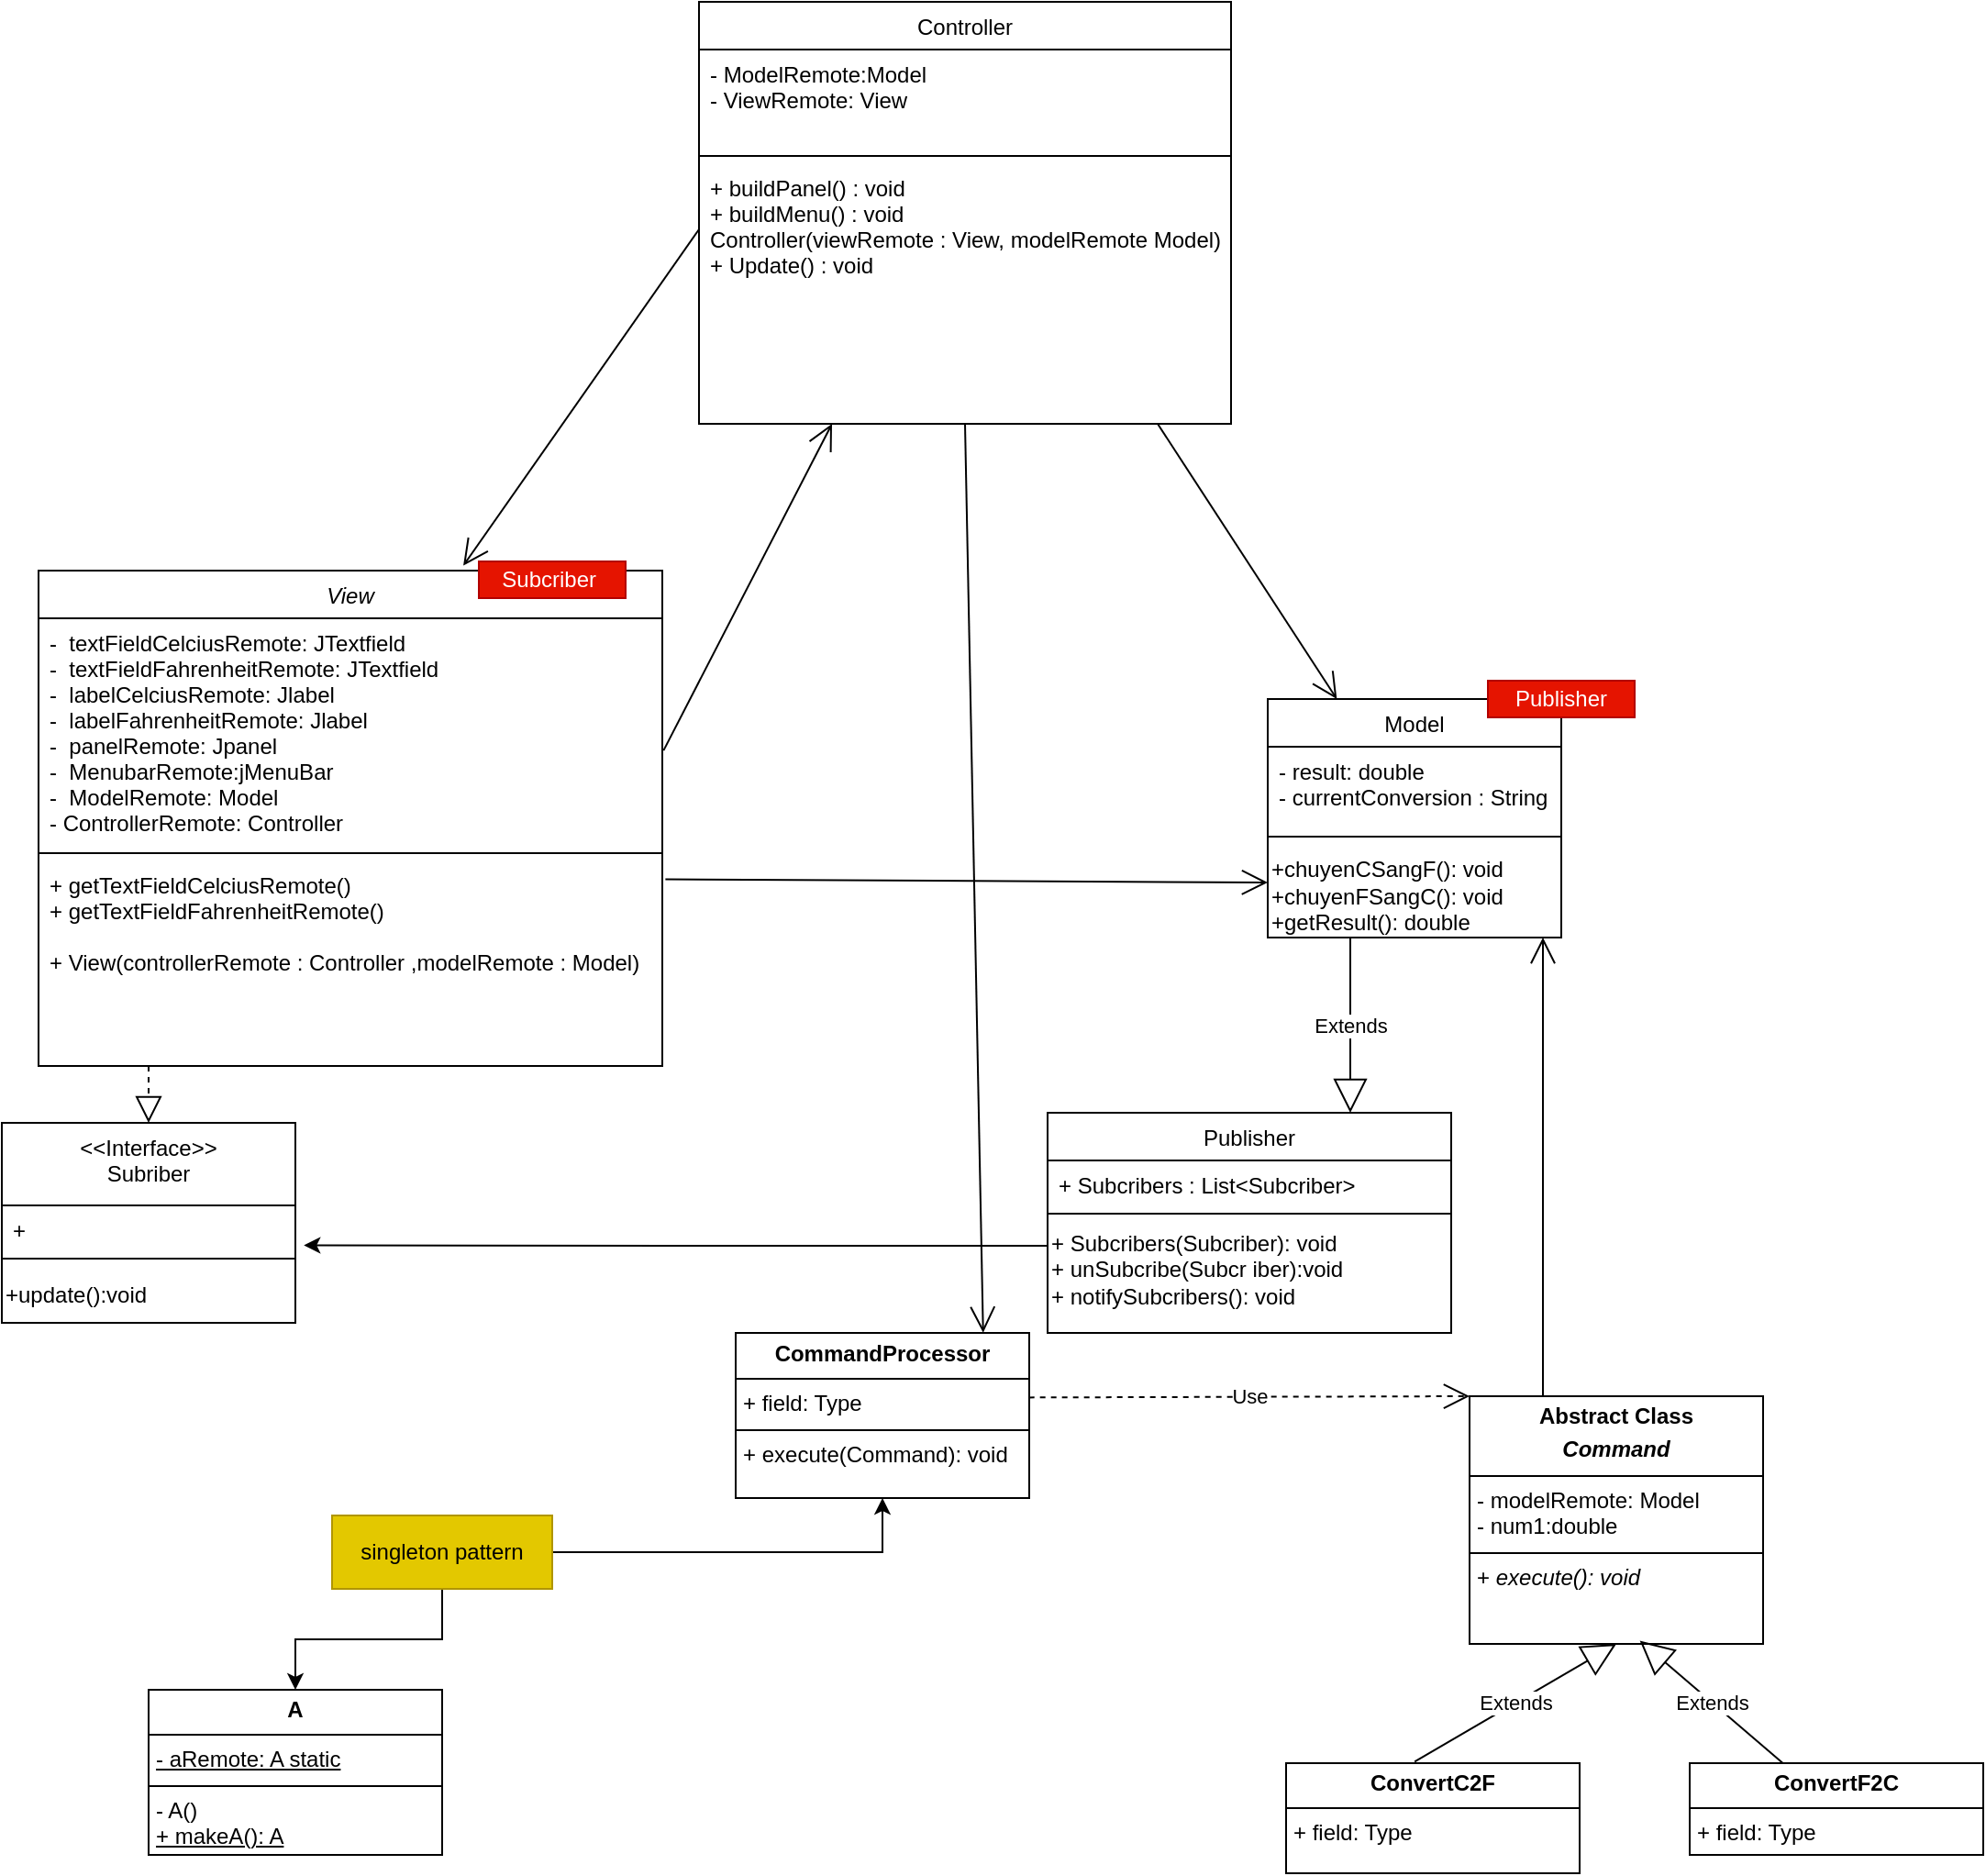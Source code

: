 <mxfile version="24.6.4" type="google">
  <diagram id="C5RBs43oDa-KdzZeNtuy" name="Page-1">
    <mxGraphModel dx="3694" dy="2433" grid="1" gridSize="10" guides="1" tooltips="1" connect="1" arrows="1" fold="1" page="1" pageScale="1" pageWidth="827" pageHeight="1169" math="0" shadow="0">
      <root>
        <mxCell id="WIyWlLk6GJQsqaUBKTNV-0" />
        <mxCell id="WIyWlLk6GJQsqaUBKTNV-1" parent="WIyWlLk6GJQsqaUBKTNV-0" />
        <mxCell id="zkfFHV4jXpPFQw0GAbJ--0" value="View" style="swimlane;fontStyle=2;align=center;verticalAlign=top;childLayout=stackLayout;horizontal=1;startSize=26;horizontalStack=0;resizeParent=1;resizeLast=0;collapsible=1;marginBottom=0;rounded=0;shadow=0;strokeWidth=1;" parent="WIyWlLk6GJQsqaUBKTNV-1" vertex="1">
          <mxGeometry x="-230" y="230" width="340" height="270" as="geometry">
            <mxRectangle x="230" y="140" width="160" height="26" as="alternateBounds" />
          </mxGeometry>
        </mxCell>
        <mxCell id="zkfFHV4jXpPFQw0GAbJ--1" value="-  textFieldCelciusRemote: JTextfield&#xa;-  textFieldFahrenheitRemote: JTextfield&#xa;-  labelCelciusRemote: Jlabel&#xa;-  labelFahrenheitRemote: Jlabel&#xa;-  panelRemote: Jpanel&#xa;-  MenubarRemote:jMenuBar&#xa;-  ModelRemote: Model&#xa;- ControllerRemote: Controller" style="text;align=left;verticalAlign=top;spacingLeft=4;spacingRight=4;overflow=hidden;rotatable=0;points=[[0,0.5],[1,0.5]];portConstraint=eastwest;" parent="zkfFHV4jXpPFQw0GAbJ--0" vertex="1">
          <mxGeometry y="26" width="340" height="124" as="geometry" />
        </mxCell>
        <mxCell id="zkfFHV4jXpPFQw0GAbJ--4" value="" style="line;html=1;strokeWidth=1;align=left;verticalAlign=middle;spacingTop=-1;spacingLeft=3;spacingRight=3;rotatable=0;labelPosition=right;points=[];portConstraint=eastwest;" parent="zkfFHV4jXpPFQw0GAbJ--0" vertex="1">
          <mxGeometry y="150" width="340" height="8" as="geometry" />
        </mxCell>
        <mxCell id="zkfFHV4jXpPFQw0GAbJ--24" value="+ getTextFieldCelciusRemote()&#xa;+ getTextFieldFahrenheitRemote()&#xa;&#xa;+ View(controllerRemote : Controller ,modelRemote : Model)&#xa;" style="text;align=left;verticalAlign=top;spacingLeft=4;spacingRight=4;overflow=hidden;rotatable=0;points=[[0,0.5],[1,0.5]];portConstraint=eastwest;" parent="zkfFHV4jXpPFQw0GAbJ--0" vertex="1">
          <mxGeometry y="158" width="340" height="82" as="geometry" />
        </mxCell>
        <mxCell id="zkfFHV4jXpPFQw0GAbJ--6" value="Controller" style="swimlane;fontStyle=0;align=center;verticalAlign=top;childLayout=stackLayout;horizontal=1;startSize=26;horizontalStack=0;resizeParent=1;resizeLast=0;collapsible=1;marginBottom=0;rounded=0;shadow=0;strokeWidth=1;" parent="WIyWlLk6GJQsqaUBKTNV-1" vertex="1">
          <mxGeometry x="130" y="-80" width="290" height="230" as="geometry">
            <mxRectangle x="130" y="380" width="160" height="26" as="alternateBounds" />
          </mxGeometry>
        </mxCell>
        <mxCell id="Cn6bG1rnJBvVWITG4E_c-0" value="- ModelRemote:Model&#xa;- ViewRemote: View" style="text;align=left;verticalAlign=top;spacingLeft=4;spacingRight=4;overflow=hidden;rotatable=0;points=[[0,0.5],[1,0.5]];portConstraint=eastwest;" parent="zkfFHV4jXpPFQw0GAbJ--6" vertex="1">
          <mxGeometry y="26" width="290" height="54" as="geometry" />
        </mxCell>
        <mxCell id="zkfFHV4jXpPFQw0GAbJ--9" value="" style="line;html=1;strokeWidth=1;align=left;verticalAlign=middle;spacingTop=-1;spacingLeft=3;spacingRight=3;rotatable=0;labelPosition=right;points=[];portConstraint=eastwest;" parent="zkfFHV4jXpPFQw0GAbJ--6" vertex="1">
          <mxGeometry y="80" width="290" height="8" as="geometry" />
        </mxCell>
        <mxCell id="zkfFHV4jXpPFQw0GAbJ--11" value="+ buildPanel() : void&#xa;+ buildMenu() : void&#xa;Controller(viewRemote : View, modelRemote Model)&#xa;+ Update() : void&#xa;" style="text;align=left;verticalAlign=top;spacingLeft=4;spacingRight=4;overflow=hidden;rotatable=0;points=[[0,0.5],[1,0.5]];portConstraint=eastwest;" parent="zkfFHV4jXpPFQw0GAbJ--6" vertex="1">
          <mxGeometry y="88" width="290" height="72" as="geometry" />
        </mxCell>
        <mxCell id="zkfFHV4jXpPFQw0GAbJ--13" value="Model" style="swimlane;fontStyle=0;align=center;verticalAlign=top;childLayout=stackLayout;horizontal=1;startSize=26;horizontalStack=0;resizeParent=1;resizeLast=0;collapsible=1;marginBottom=0;rounded=0;shadow=0;strokeWidth=1;" parent="WIyWlLk6GJQsqaUBKTNV-1" vertex="1">
          <mxGeometry x="440" y="300" width="160" height="130" as="geometry">
            <mxRectangle x="340" y="380" width="170" height="26" as="alternateBounds" />
          </mxGeometry>
        </mxCell>
        <mxCell id="zkfFHV4jXpPFQw0GAbJ--14" value="- result: double&#xa;- currentConversion : String" style="text;align=left;verticalAlign=top;spacingLeft=4;spacingRight=4;overflow=hidden;rotatable=0;points=[[0,0.5],[1,0.5]];portConstraint=eastwest;" parent="zkfFHV4jXpPFQw0GAbJ--13" vertex="1">
          <mxGeometry y="26" width="160" height="44" as="geometry" />
        </mxCell>
        <mxCell id="zkfFHV4jXpPFQw0GAbJ--15" value="" style="line;html=1;strokeWidth=1;align=left;verticalAlign=middle;spacingTop=-1;spacingLeft=3;spacingRight=3;rotatable=0;labelPosition=right;points=[];portConstraint=eastwest;" parent="zkfFHV4jXpPFQw0GAbJ--13" vertex="1">
          <mxGeometry y="70" width="160" height="10" as="geometry" />
        </mxCell>
        <mxCell id="zcCDX_Tk-eyO_6ode7Rr-9" value="&lt;div style=&quot;&quot;&gt;&lt;br&gt;&lt;/div&gt;&lt;div style=&quot;&quot;&gt;&lt;span style=&quot;text-wrap: nowrap;&quot;&gt;+chuyenCSangF(): void&lt;/span&gt;&lt;/div&gt;&lt;div style=&quot;&quot;&gt;&lt;span style=&quot;text-wrap: nowrap;&quot;&gt;+chuy&lt;/span&gt;&lt;span style=&quot;background-color: initial; text-wrap: nowrap;&quot;&gt;enFSangC&lt;/span&gt;&lt;span style=&quot;background-color: initial; text-wrap: nowrap;&quot;&gt;(): void&lt;/span&gt;&lt;/div&gt;&lt;div style=&quot;&quot;&gt;&lt;span style=&quot;text-wrap: nowrap;&quot;&gt;+getResult(): double&lt;/span&gt;&lt;/div&gt;" style="text;html=1;align=left;verticalAlign=middle;whiteSpace=wrap;rounded=0;" parent="zkfFHV4jXpPFQw0GAbJ--13" vertex="1">
          <mxGeometry y="80" width="160" height="40" as="geometry" />
        </mxCell>
        <mxCell id="ctZ_hqL-4-48TXiikLDh-3" value="&lt;&lt;Interface&gt;&gt;&#xa;Subriber" style="swimlane;fontStyle=0;align=center;verticalAlign=top;childLayout=stackLayout;horizontal=1;startSize=45;horizontalStack=0;resizeParent=1;resizeLast=0;collapsible=1;marginBottom=0;rounded=0;shadow=0;strokeWidth=1;" parent="WIyWlLk6GJQsqaUBKTNV-1" vertex="1">
          <mxGeometry x="-250" y="531" width="160" height="109" as="geometry">
            <mxRectangle x="340" y="380" width="170" height="26" as="alternateBounds" />
          </mxGeometry>
        </mxCell>
        <mxCell id="ctZ_hqL-4-48TXiikLDh-4" value="+" style="text;align=left;verticalAlign=top;spacingLeft=4;spacingRight=4;overflow=hidden;rotatable=0;points=[[0,0.5],[1,0.5]];portConstraint=eastwest;" parent="ctZ_hqL-4-48TXiikLDh-3" vertex="1">
          <mxGeometry y="45" width="160" height="24" as="geometry" />
        </mxCell>
        <mxCell id="ctZ_hqL-4-48TXiikLDh-5" value="" style="line;html=1;strokeWidth=1;align=left;verticalAlign=middle;spacingTop=-1;spacingLeft=3;spacingRight=3;rotatable=0;labelPosition=right;points=[];portConstraint=eastwest;" parent="ctZ_hqL-4-48TXiikLDh-3" vertex="1">
          <mxGeometry y="69" width="160" height="10" as="geometry" />
        </mxCell>
        <mxCell id="ctZ_hqL-4-48TXiikLDh-6" value="&lt;div style=&quot;&quot;&gt;+update():void&lt;/div&gt;" style="text;html=1;align=left;verticalAlign=middle;whiteSpace=wrap;rounded=0;" parent="ctZ_hqL-4-48TXiikLDh-3" vertex="1">
          <mxGeometry y="79" width="160" height="30" as="geometry" />
        </mxCell>
        <mxCell id="ctZ_hqL-4-48TXiikLDh-11" value="Publisher" style="swimlane;fontStyle=0;align=center;verticalAlign=top;childLayout=stackLayout;horizontal=1;startSize=26;horizontalStack=0;resizeParent=1;resizeLast=0;collapsible=1;marginBottom=0;rounded=0;shadow=0;strokeWidth=1;" parent="WIyWlLk6GJQsqaUBKTNV-1" vertex="1">
          <mxGeometry x="320" y="525.5" width="220" height="120" as="geometry">
            <mxRectangle x="340" y="380" width="170" height="26" as="alternateBounds" />
          </mxGeometry>
        </mxCell>
        <mxCell id="ctZ_hqL-4-48TXiikLDh-12" value="+ Subcribers : List&lt;Subcriber&gt;" style="text;align=left;verticalAlign=top;spacingLeft=4;spacingRight=4;overflow=hidden;rotatable=0;points=[[0,0.5],[1,0.5]];portConstraint=eastwest;" parent="ctZ_hqL-4-48TXiikLDh-11" vertex="1">
          <mxGeometry y="26" width="220" height="24" as="geometry" />
        </mxCell>
        <mxCell id="ctZ_hqL-4-48TXiikLDh-13" value="" style="line;html=1;strokeWidth=1;align=left;verticalAlign=middle;spacingTop=-1;spacingLeft=3;spacingRight=3;rotatable=0;labelPosition=right;points=[];portConstraint=eastwest;" parent="ctZ_hqL-4-48TXiikLDh-11" vertex="1">
          <mxGeometry y="50" width="220" height="10" as="geometry" />
        </mxCell>
        <mxCell id="ctZ_hqL-4-48TXiikLDh-14" value="&lt;div style=&quot;&quot;&gt;&lt;span style=&quot;text-wrap: nowrap;&quot;&gt;+ Subcribers(&lt;/span&gt;&lt;span style=&quot;text-wrap: nowrap; background-color: initial;&quot;&gt;Subcriber): void&lt;/span&gt;&lt;br&gt;&lt;/div&gt;&lt;div style=&quot;&quot;&gt;&lt;span style=&quot;text-wrap: nowrap; background-color: initial;&quot;&gt;+ unSubcribe(Subcr iber):void&lt;/span&gt;&lt;/div&gt;&lt;div style=&quot;&quot;&gt;&lt;span style=&quot;text-wrap: nowrap; background-color: initial;&quot;&gt;+ notifySubcribers(): void&lt;/span&gt;&lt;/div&gt;" style="text;html=1;align=left;verticalAlign=middle;whiteSpace=wrap;rounded=0;" parent="ctZ_hqL-4-48TXiikLDh-11" vertex="1">
          <mxGeometry y="60" width="220" height="50" as="geometry" />
        </mxCell>
        <mxCell id="ctZ_hqL-4-48TXiikLDh-15" value="Extends" style="endArrow=block;endSize=16;endFill=0;html=1;rounded=0;entryX=0.75;entryY=0;entryDx=0;entryDy=0;" parent="WIyWlLk6GJQsqaUBKTNV-1" target="ctZ_hqL-4-48TXiikLDh-11" edge="1">
          <mxGeometry width="160" relative="1" as="geometry">
            <mxPoint x="485" y="430" as="sourcePoint" />
            <mxPoint x="510" y="480" as="targetPoint" />
          </mxGeometry>
        </mxCell>
        <mxCell id="ctZ_hqL-4-48TXiikLDh-17" value="" style="endArrow=block;dashed=1;endFill=0;endSize=12;html=1;rounded=0;entryX=0.5;entryY=0;entryDx=0;entryDy=0;" parent="WIyWlLk6GJQsqaUBKTNV-1" target="ctZ_hqL-4-48TXiikLDh-3" edge="1">
          <mxGeometry width="160" relative="1" as="geometry">
            <mxPoint x="-170" y="500" as="sourcePoint" />
            <mxPoint x="510" y="480" as="targetPoint" />
          </mxGeometry>
        </mxCell>
        <mxCell id="PQG7Xo_OKDsl-XCQCLi8-3" value="" style="endArrow=open;endFill=1;endSize=12;html=1;rounded=0;" parent="WIyWlLk6GJQsqaUBKTNV-1" target="zkfFHV4jXpPFQw0GAbJ--13" edge="1">
          <mxGeometry width="160" relative="1" as="geometry">
            <mxPoint x="380" y="150" as="sourcePoint" />
            <mxPoint x="1009" y="170" as="targetPoint" />
          </mxGeometry>
        </mxCell>
        <mxCell id="uTx5zUfKtNHIQ65bxq1Z-5" value="Subcriber&amp;nbsp;" style="whiteSpace=wrap;html=1;fillColor=#e51400;fontColor=#ffffff;strokeColor=#B20000;" parent="WIyWlLk6GJQsqaUBKTNV-1" vertex="1">
          <mxGeometry x="10" y="225" width="80" height="20" as="geometry" />
        </mxCell>
        <mxCell id="uTx5zUfKtNHIQ65bxq1Z-6" value="&lt;div&gt;Publisher&lt;/div&gt;" style="whiteSpace=wrap;html=1;fillColor=#e51400;fontColor=#ffffff;strokeColor=#B20000;" parent="WIyWlLk6GJQsqaUBKTNV-1" vertex="1">
          <mxGeometry x="560" y="290" width="80" height="20" as="geometry" />
        </mxCell>
        <mxCell id="uTx5zUfKtNHIQ65bxq1Z-10" value="" style="endArrow=open;endFill=1;endSize=12;html=1;rounded=0;entryX=0.25;entryY=1;entryDx=0;entryDy=0;exitX=1.002;exitY=0.581;exitDx=0;exitDy=0;exitPerimeter=0;" parent="WIyWlLk6GJQsqaUBKTNV-1" source="zkfFHV4jXpPFQw0GAbJ--1" target="zkfFHV4jXpPFQw0GAbJ--6" edge="1">
          <mxGeometry width="160" relative="1" as="geometry">
            <mxPoint x="350" y="370" as="sourcePoint" />
            <mxPoint x="249.995" y="389.998" as="targetPoint" />
          </mxGeometry>
        </mxCell>
        <mxCell id="uTx5zUfKtNHIQ65bxq1Z-13" value="" style="endArrow=open;endFill=1;endSize=12;html=1;rounded=0;entryX=0;entryY=0.5;entryDx=0;entryDy=0;exitX=1.005;exitY=0.125;exitDx=0;exitDy=0;exitPerimeter=0;" parent="WIyWlLk6GJQsqaUBKTNV-1" source="zkfFHV4jXpPFQw0GAbJ--24" target="zcCDX_Tk-eyO_6ode7Rr-9" edge="1">
          <mxGeometry width="160" relative="1" as="geometry">
            <mxPoint x="214" y="411" as="sourcePoint" />
            <mxPoint x="600" y="385" as="targetPoint" />
          </mxGeometry>
        </mxCell>
        <mxCell id="uTx5zUfKtNHIQ65bxq1Z-7" value="" style="endArrow=open;endFill=1;endSize=12;html=1;rounded=0;exitX=0;exitY=0.5;exitDx=0;exitDy=0;entryX=0.681;entryY=-0.01;entryDx=0;entryDy=0;entryPerimeter=0;" parent="WIyWlLk6GJQsqaUBKTNV-1" source="zkfFHV4jXpPFQw0GAbJ--11" target="zkfFHV4jXpPFQw0GAbJ--0" edge="1">
          <mxGeometry width="160" relative="1" as="geometry">
            <mxPoint x="324.95" y="118" as="sourcePoint" />
            <mxPoint x="239.995" y="218.028" as="targetPoint" />
          </mxGeometry>
        </mxCell>
        <mxCell id="uTx5zUfKtNHIQ65bxq1Z-19" style="edgeStyle=orthogonalEdgeStyle;rounded=0;orthogonalLoop=1;jettySize=auto;html=1;exitX=0;exitY=0.25;exitDx=0;exitDy=0;entryX=1.029;entryY=0.906;entryDx=0;entryDy=0;entryPerimeter=0;" parent="WIyWlLk6GJQsqaUBKTNV-1" source="ctZ_hqL-4-48TXiikLDh-14" target="ctZ_hqL-4-48TXiikLDh-4" edge="1">
          <mxGeometry relative="1" as="geometry" />
        </mxCell>
        <mxCell id="2ZH400wWnDVM9ZmWSvQE-2" value="&lt;p style=&quot;margin:0px;margin-top:4px;text-align:center;&quot;&gt;&lt;b&gt;CommandProcessor&lt;/b&gt;&lt;/p&gt;&lt;hr size=&quot;1&quot; style=&quot;border-style:solid;&quot;&gt;&lt;p style=&quot;margin:0px;margin-left:4px;&quot;&gt;+ field: Type&lt;/p&gt;&lt;hr size=&quot;1&quot; style=&quot;border-style:solid;&quot;&gt;&lt;p style=&quot;margin:0px;margin-left:4px;&quot;&gt;+ execute(Command): void&lt;/p&gt;" style="verticalAlign=top;align=left;overflow=fill;html=1;whiteSpace=wrap;" parent="WIyWlLk6GJQsqaUBKTNV-1" vertex="1">
          <mxGeometry x="150" y="645.5" width="160" height="90" as="geometry" />
        </mxCell>
        <mxCell id="2ZH400wWnDVM9ZmWSvQE-3" value="&lt;p style=&quot;margin:0px;margin-top:4px;text-align:center;&quot;&gt;&lt;b&gt;Abstract Class&lt;/b&gt;&lt;/p&gt;&lt;p style=&quot;margin:0px;margin-top:4px;text-align:center;&quot;&gt;&lt;b&gt;&lt;i&gt;Command&lt;/i&gt;&lt;/b&gt;&lt;/p&gt;&lt;hr size=&quot;1&quot; style=&quot;border-style:solid;&quot;&gt;&lt;p style=&quot;margin:0px;margin-left:4px;&quot;&gt;- modelRemote: Model&lt;/p&gt;&lt;p style=&quot;margin:0px;margin-left:4px;&quot;&gt;- num1:double&lt;/p&gt;&lt;hr size=&quot;1&quot; style=&quot;border-style:solid;&quot;&gt;&lt;p style=&quot;margin:0px;margin-left:4px;&quot;&gt;+ &lt;i&gt;execute(): void&lt;/i&gt;&lt;/p&gt;" style="verticalAlign=top;align=left;overflow=fill;html=1;whiteSpace=wrap;" parent="WIyWlLk6GJQsqaUBKTNV-1" vertex="1">
          <mxGeometry x="550" y="680" width="160" height="135" as="geometry" />
        </mxCell>
        <mxCell id="2ZH400wWnDVM9ZmWSvQE-4" value="&lt;p style=&quot;margin:0px;margin-top:4px;text-align:center;&quot;&gt;&lt;b&gt;ConvertC2F&lt;/b&gt;&lt;/p&gt;&lt;hr size=&quot;1&quot; style=&quot;border-style:solid;&quot;&gt;&lt;p style=&quot;margin:0px;margin-left:4px;&quot;&gt;+ field: Type&lt;/p&gt;&lt;p style=&quot;margin:0px;margin-left:4px;&quot;&gt;&lt;br&gt;&lt;/p&gt;" style="verticalAlign=top;align=left;overflow=fill;html=1;whiteSpace=wrap;" parent="WIyWlLk6GJQsqaUBKTNV-1" vertex="1">
          <mxGeometry x="450" y="880" width="160" height="60" as="geometry" />
        </mxCell>
        <mxCell id="2ZH400wWnDVM9ZmWSvQE-5" value="Extends" style="endArrow=block;endSize=16;endFill=0;html=1;rounded=0;exitX=0.438;exitY=-0.013;exitDx=0;exitDy=0;exitPerimeter=0;entryX=0.5;entryY=1;entryDx=0;entryDy=0;" parent="WIyWlLk6GJQsqaUBKTNV-1" source="2ZH400wWnDVM9ZmWSvQE-4" target="2ZH400wWnDVM9ZmWSvQE-3" edge="1">
          <mxGeometry width="160" relative="1" as="geometry">
            <mxPoint x="230" y="840" as="sourcePoint" />
            <mxPoint x="390" y="840" as="targetPoint" />
          </mxGeometry>
        </mxCell>
        <mxCell id="2ZH400wWnDVM9ZmWSvQE-6" value="&lt;p style=&quot;margin:0px;margin-top:4px;text-align:center;&quot;&gt;&lt;b&gt;ConvertF2C&lt;/b&gt;&lt;/p&gt;&lt;hr size=&quot;1&quot; style=&quot;border-style:solid;&quot;&gt;&lt;p style=&quot;margin:0px;margin-left:4px;&quot;&gt;+ field: Type&lt;/p&gt;&lt;p style=&quot;margin:0px;margin-left:4px;&quot;&gt;&lt;br&gt;&lt;/p&gt;" style="verticalAlign=top;align=left;overflow=fill;html=1;whiteSpace=wrap;" parent="WIyWlLk6GJQsqaUBKTNV-1" vertex="1">
          <mxGeometry x="670" y="880" width="160" height="50" as="geometry" />
        </mxCell>
        <mxCell id="2ZH400wWnDVM9ZmWSvQE-7" value="Extends" style="endArrow=block;endSize=16;endFill=0;html=1;rounded=0;entryX=0.58;entryY=0.987;entryDx=0;entryDy=0;entryPerimeter=0;" parent="WIyWlLk6GJQsqaUBKTNV-1" source="2ZH400wWnDVM9ZmWSvQE-6" target="2ZH400wWnDVM9ZmWSvQE-3" edge="1">
          <mxGeometry width="160" relative="1" as="geometry">
            <mxPoint x="230" y="840" as="sourcePoint" />
            <mxPoint x="390" y="840" as="targetPoint" />
          </mxGeometry>
        </mxCell>
        <mxCell id="2ZH400wWnDVM9ZmWSvQE-8" style="edgeStyle=orthogonalEdgeStyle;rounded=0;orthogonalLoop=1;jettySize=auto;html=1;" parent="WIyWlLk6GJQsqaUBKTNV-1" source="2ZH400wWnDVM9ZmWSvQE-10" target="2ZH400wWnDVM9ZmWSvQE-2" edge="1">
          <mxGeometry relative="1" as="geometry" />
        </mxCell>
        <mxCell id="2ZH400wWnDVM9ZmWSvQE-9" style="edgeStyle=orthogonalEdgeStyle;rounded=0;orthogonalLoop=1;jettySize=auto;html=1;" parent="WIyWlLk6GJQsqaUBKTNV-1" source="2ZH400wWnDVM9ZmWSvQE-10" target="2ZH400wWnDVM9ZmWSvQE-11" edge="1">
          <mxGeometry relative="1" as="geometry" />
        </mxCell>
        <mxCell id="2ZH400wWnDVM9ZmWSvQE-10" value="singleton pattern" style="whiteSpace=wrap;html=1;fillColor=#e3c800;fontColor=#000000;strokeColor=#B09500;" parent="WIyWlLk6GJQsqaUBKTNV-1" vertex="1">
          <mxGeometry x="-70" y="745" width="120" height="40" as="geometry" />
        </mxCell>
        <mxCell id="2ZH400wWnDVM9ZmWSvQE-11" value="&lt;p style=&quot;margin:0px;margin-top:4px;text-align:center;&quot;&gt;&lt;b&gt;A&lt;/b&gt;&lt;/p&gt;&lt;hr size=&quot;1&quot; style=&quot;border-style:solid;&quot;&gt;&lt;p style=&quot;margin:0px;margin-left:4px;&quot;&gt;&lt;u&gt;- aRemote: A static&lt;/u&gt;&lt;/p&gt;&lt;hr size=&quot;1&quot; style=&quot;border-style:solid;&quot;&gt;&lt;p style=&quot;margin:0px;margin-left:4px;&quot;&gt;- A()&lt;/p&gt;&lt;p style=&quot;margin:0px;margin-left:4px;&quot;&gt;&lt;u&gt;+ makeA(): A&lt;/u&gt;&lt;/p&gt;" style="verticalAlign=top;align=left;overflow=fill;html=1;whiteSpace=wrap;" parent="WIyWlLk6GJQsqaUBKTNV-1" vertex="1">
          <mxGeometry x="-170" y="840" width="160" height="90" as="geometry" />
        </mxCell>
        <mxCell id="2ZH400wWnDVM9ZmWSvQE-12" value="Use" style="endArrow=open;endSize=12;dashed=1;html=1;rounded=0;entryX=0;entryY=0;entryDx=0;entryDy=0;exitX=0.999;exitY=0.391;exitDx=0;exitDy=0;exitPerimeter=0;" parent="WIyWlLk6GJQsqaUBKTNV-1" source="2ZH400wWnDVM9ZmWSvQE-2" target="2ZH400wWnDVM9ZmWSvQE-3" edge="1">
          <mxGeometry width="160" relative="1" as="geometry">
            <mxPoint x="346" y="810" as="sourcePoint" />
            <mxPoint x="370" y="790" as="targetPoint" />
          </mxGeometry>
        </mxCell>
        <mxCell id="2ZH400wWnDVM9ZmWSvQE-14" value="" style="endArrow=open;endFill=1;endSize=12;html=1;rounded=0;exitX=0.25;exitY=0;exitDx=0;exitDy=0;" parent="WIyWlLk6GJQsqaUBKTNV-1" source="2ZH400wWnDVM9ZmWSvQE-3" edge="1">
          <mxGeometry width="160" relative="1" as="geometry">
            <mxPoint x="677" y="670" as="sourcePoint" />
            <mxPoint x="590" y="430" as="targetPoint" />
          </mxGeometry>
        </mxCell>
        <mxCell id="2ZH400wWnDVM9ZmWSvQE-15" value="" style="endArrow=open;endFill=1;endSize=12;html=1;rounded=0;exitX=0.5;exitY=1;exitDx=0;exitDy=0;entryX=0.843;entryY=-0.002;entryDx=0;entryDy=0;entryPerimeter=0;" parent="WIyWlLk6GJQsqaUBKTNV-1" source="zkfFHV4jXpPFQw0GAbJ--6" target="2ZH400wWnDVM9ZmWSvQE-2" edge="1">
          <mxGeometry width="160" relative="1" as="geometry">
            <mxPoint x="570" y="850" as="sourcePoint" />
            <mxPoint x="720" y="440" as="targetPoint" />
          </mxGeometry>
        </mxCell>
      </root>
    </mxGraphModel>
  </diagram>
</mxfile>
